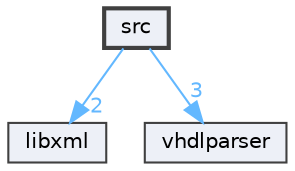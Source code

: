 digraph "/home/runner/work/doxygen/doxygen/src"
{
 // INTERACTIVE_SVG=YES
 // LATEX_PDF_SIZE
  bgcolor="transparent";
  edge [fontname=Helvetica,fontsize=10,labelfontname=Helvetica,labelfontsize=10];
  node [fontname=Helvetica,fontsize=10,shape=box,height=0.2,width=0.4];
  compound=true
  dir_68267d1309a1af8e8297ef4c3efbcdba [label="src", fillcolor="#edf0f7", color="grey25", style="filled,bold", URL="dir_68267d1309a1af8e8297ef4c3efbcdba.html",tooltip=""];
  dir_22a14ce9b939c27d3887fa5d85db7abb [label="libxml", fillcolor="#edf0f7", color="grey25", style="filled", URL="dir_22a14ce9b939c27d3887fa5d85db7abb.html",tooltip=""];
  dir_534aeb5b2351b2c83787cc7391511c04 [label="vhdlparser", fillcolor="#edf0f7", color="grey25", style="filled", URL="dir_534aeb5b2351b2c83787cc7391511c04.html",tooltip=""];
  dir_68267d1309a1af8e8297ef4c3efbcdba->dir_22a14ce9b939c27d3887fa5d85db7abb [headlabel="2", labeldistance=1.5 headhref="dir_000002_000001.html" color="steelblue1" fontcolor="steelblue1"];
  dir_68267d1309a1af8e8297ef4c3efbcdba->dir_534aeb5b2351b2c83787cc7391511c04 [headlabel="3", labeldistance=1.5 headhref="dir_000002_000003.html" color="steelblue1" fontcolor="steelblue1"];
}
